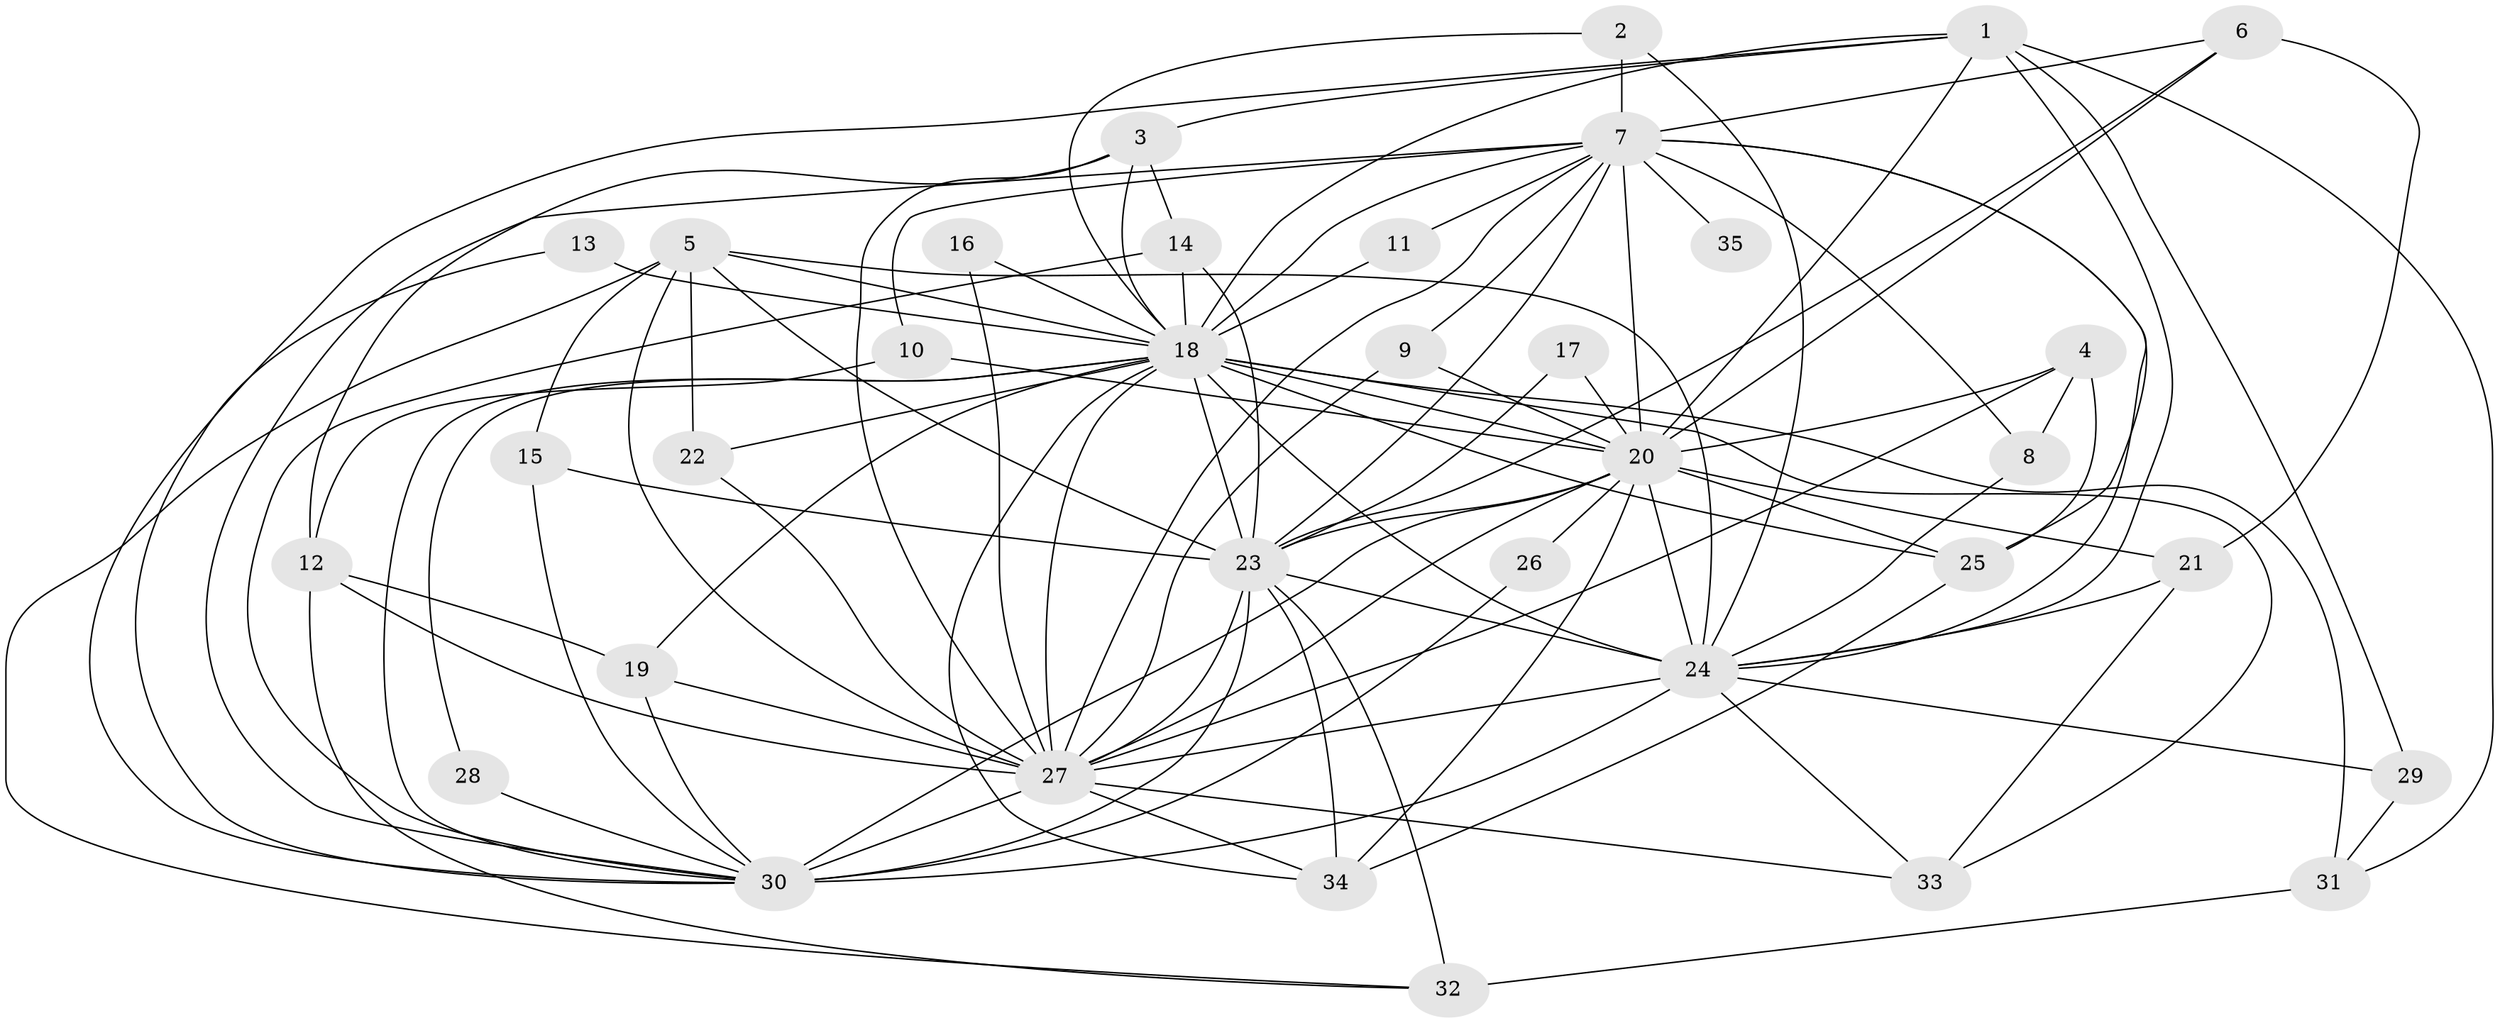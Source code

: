 // original degree distribution, {23: 0.011494252873563218, 22: 0.011494252873563218, 21: 0.022988505747126436, 18: 0.011494252873563218, 20: 0.011494252873563218, 17: 0.022988505747126436, 16: 0.011494252873563218, 13: 0.011494252873563218, 4: 0.09195402298850575, 3: 0.1724137931034483, 6: 0.022988505747126436, 7: 0.011494252873563218, 2: 0.5402298850574713, 5: 0.04597701149425287}
// Generated by graph-tools (version 1.1) at 2025/36/03/04/25 23:36:16]
// undirected, 35 vertices, 103 edges
graph export_dot {
  node [color=gray90,style=filled];
  1;
  2;
  3;
  4;
  5;
  6;
  7;
  8;
  9;
  10;
  11;
  12;
  13;
  14;
  15;
  16;
  17;
  18;
  19;
  20;
  21;
  22;
  23;
  24;
  25;
  26;
  27;
  28;
  29;
  30;
  31;
  32;
  33;
  34;
  35;
  1 -- 3 [weight=1.0];
  1 -- 18 [weight=1.0];
  1 -- 20 [weight=1.0];
  1 -- 24 [weight=1.0];
  1 -- 29 [weight=1.0];
  1 -- 30 [weight=1.0];
  1 -- 31 [weight=1.0];
  2 -- 7 [weight=1.0];
  2 -- 18 [weight=1.0];
  2 -- 24 [weight=1.0];
  3 -- 12 [weight=1.0];
  3 -- 14 [weight=1.0];
  3 -- 18 [weight=2.0];
  3 -- 27 [weight=1.0];
  4 -- 8 [weight=1.0];
  4 -- 20 [weight=1.0];
  4 -- 25 [weight=1.0];
  4 -- 27 [weight=1.0];
  5 -- 15 [weight=1.0];
  5 -- 18 [weight=1.0];
  5 -- 22 [weight=1.0];
  5 -- 23 [weight=1.0];
  5 -- 24 [weight=1.0];
  5 -- 27 [weight=1.0];
  5 -- 32 [weight=1.0];
  6 -- 7 [weight=1.0];
  6 -- 20 [weight=1.0];
  6 -- 21 [weight=1.0];
  6 -- 23 [weight=1.0];
  7 -- 8 [weight=1.0];
  7 -- 9 [weight=1.0];
  7 -- 10 [weight=1.0];
  7 -- 11 [weight=1.0];
  7 -- 18 [weight=3.0];
  7 -- 20 [weight=4.0];
  7 -- 23 [weight=1.0];
  7 -- 24 [weight=1.0];
  7 -- 25 [weight=1.0];
  7 -- 27 [weight=1.0];
  7 -- 30 [weight=1.0];
  7 -- 35 [weight=1.0];
  8 -- 24 [weight=1.0];
  9 -- 20 [weight=1.0];
  9 -- 27 [weight=1.0];
  10 -- 12 [weight=1.0];
  10 -- 20 [weight=1.0];
  11 -- 18 [weight=1.0];
  12 -- 19 [weight=1.0];
  12 -- 27 [weight=1.0];
  12 -- 32 [weight=1.0];
  13 -- 18 [weight=2.0];
  13 -- 30 [weight=1.0];
  14 -- 18 [weight=1.0];
  14 -- 23 [weight=1.0];
  14 -- 30 [weight=1.0];
  15 -- 23 [weight=1.0];
  15 -- 30 [weight=1.0];
  16 -- 18 [weight=1.0];
  16 -- 27 [weight=2.0];
  17 -- 20 [weight=2.0];
  17 -- 23 [weight=1.0];
  18 -- 19 [weight=1.0];
  18 -- 20 [weight=7.0];
  18 -- 22 [weight=1.0];
  18 -- 23 [weight=2.0];
  18 -- 24 [weight=3.0];
  18 -- 25 [weight=1.0];
  18 -- 27 [weight=2.0];
  18 -- 28 [weight=1.0];
  18 -- 30 [weight=2.0];
  18 -- 31 [weight=2.0];
  18 -- 33 [weight=1.0];
  18 -- 34 [weight=1.0];
  19 -- 27 [weight=1.0];
  19 -- 30 [weight=1.0];
  20 -- 21 [weight=1.0];
  20 -- 23 [weight=3.0];
  20 -- 24 [weight=3.0];
  20 -- 25 [weight=1.0];
  20 -- 26 [weight=2.0];
  20 -- 27 [weight=4.0];
  20 -- 30 [weight=5.0];
  20 -- 34 [weight=1.0];
  21 -- 24 [weight=1.0];
  21 -- 33 [weight=1.0];
  22 -- 27 [weight=1.0];
  23 -- 24 [weight=1.0];
  23 -- 27 [weight=1.0];
  23 -- 30 [weight=2.0];
  23 -- 32 [weight=2.0];
  23 -- 34 [weight=1.0];
  24 -- 27 [weight=1.0];
  24 -- 29 [weight=1.0];
  24 -- 30 [weight=1.0];
  24 -- 33 [weight=1.0];
  25 -- 34 [weight=1.0];
  26 -- 30 [weight=1.0];
  27 -- 30 [weight=3.0];
  27 -- 33 [weight=1.0];
  27 -- 34 [weight=1.0];
  28 -- 30 [weight=2.0];
  29 -- 31 [weight=1.0];
  31 -- 32 [weight=1.0];
}
